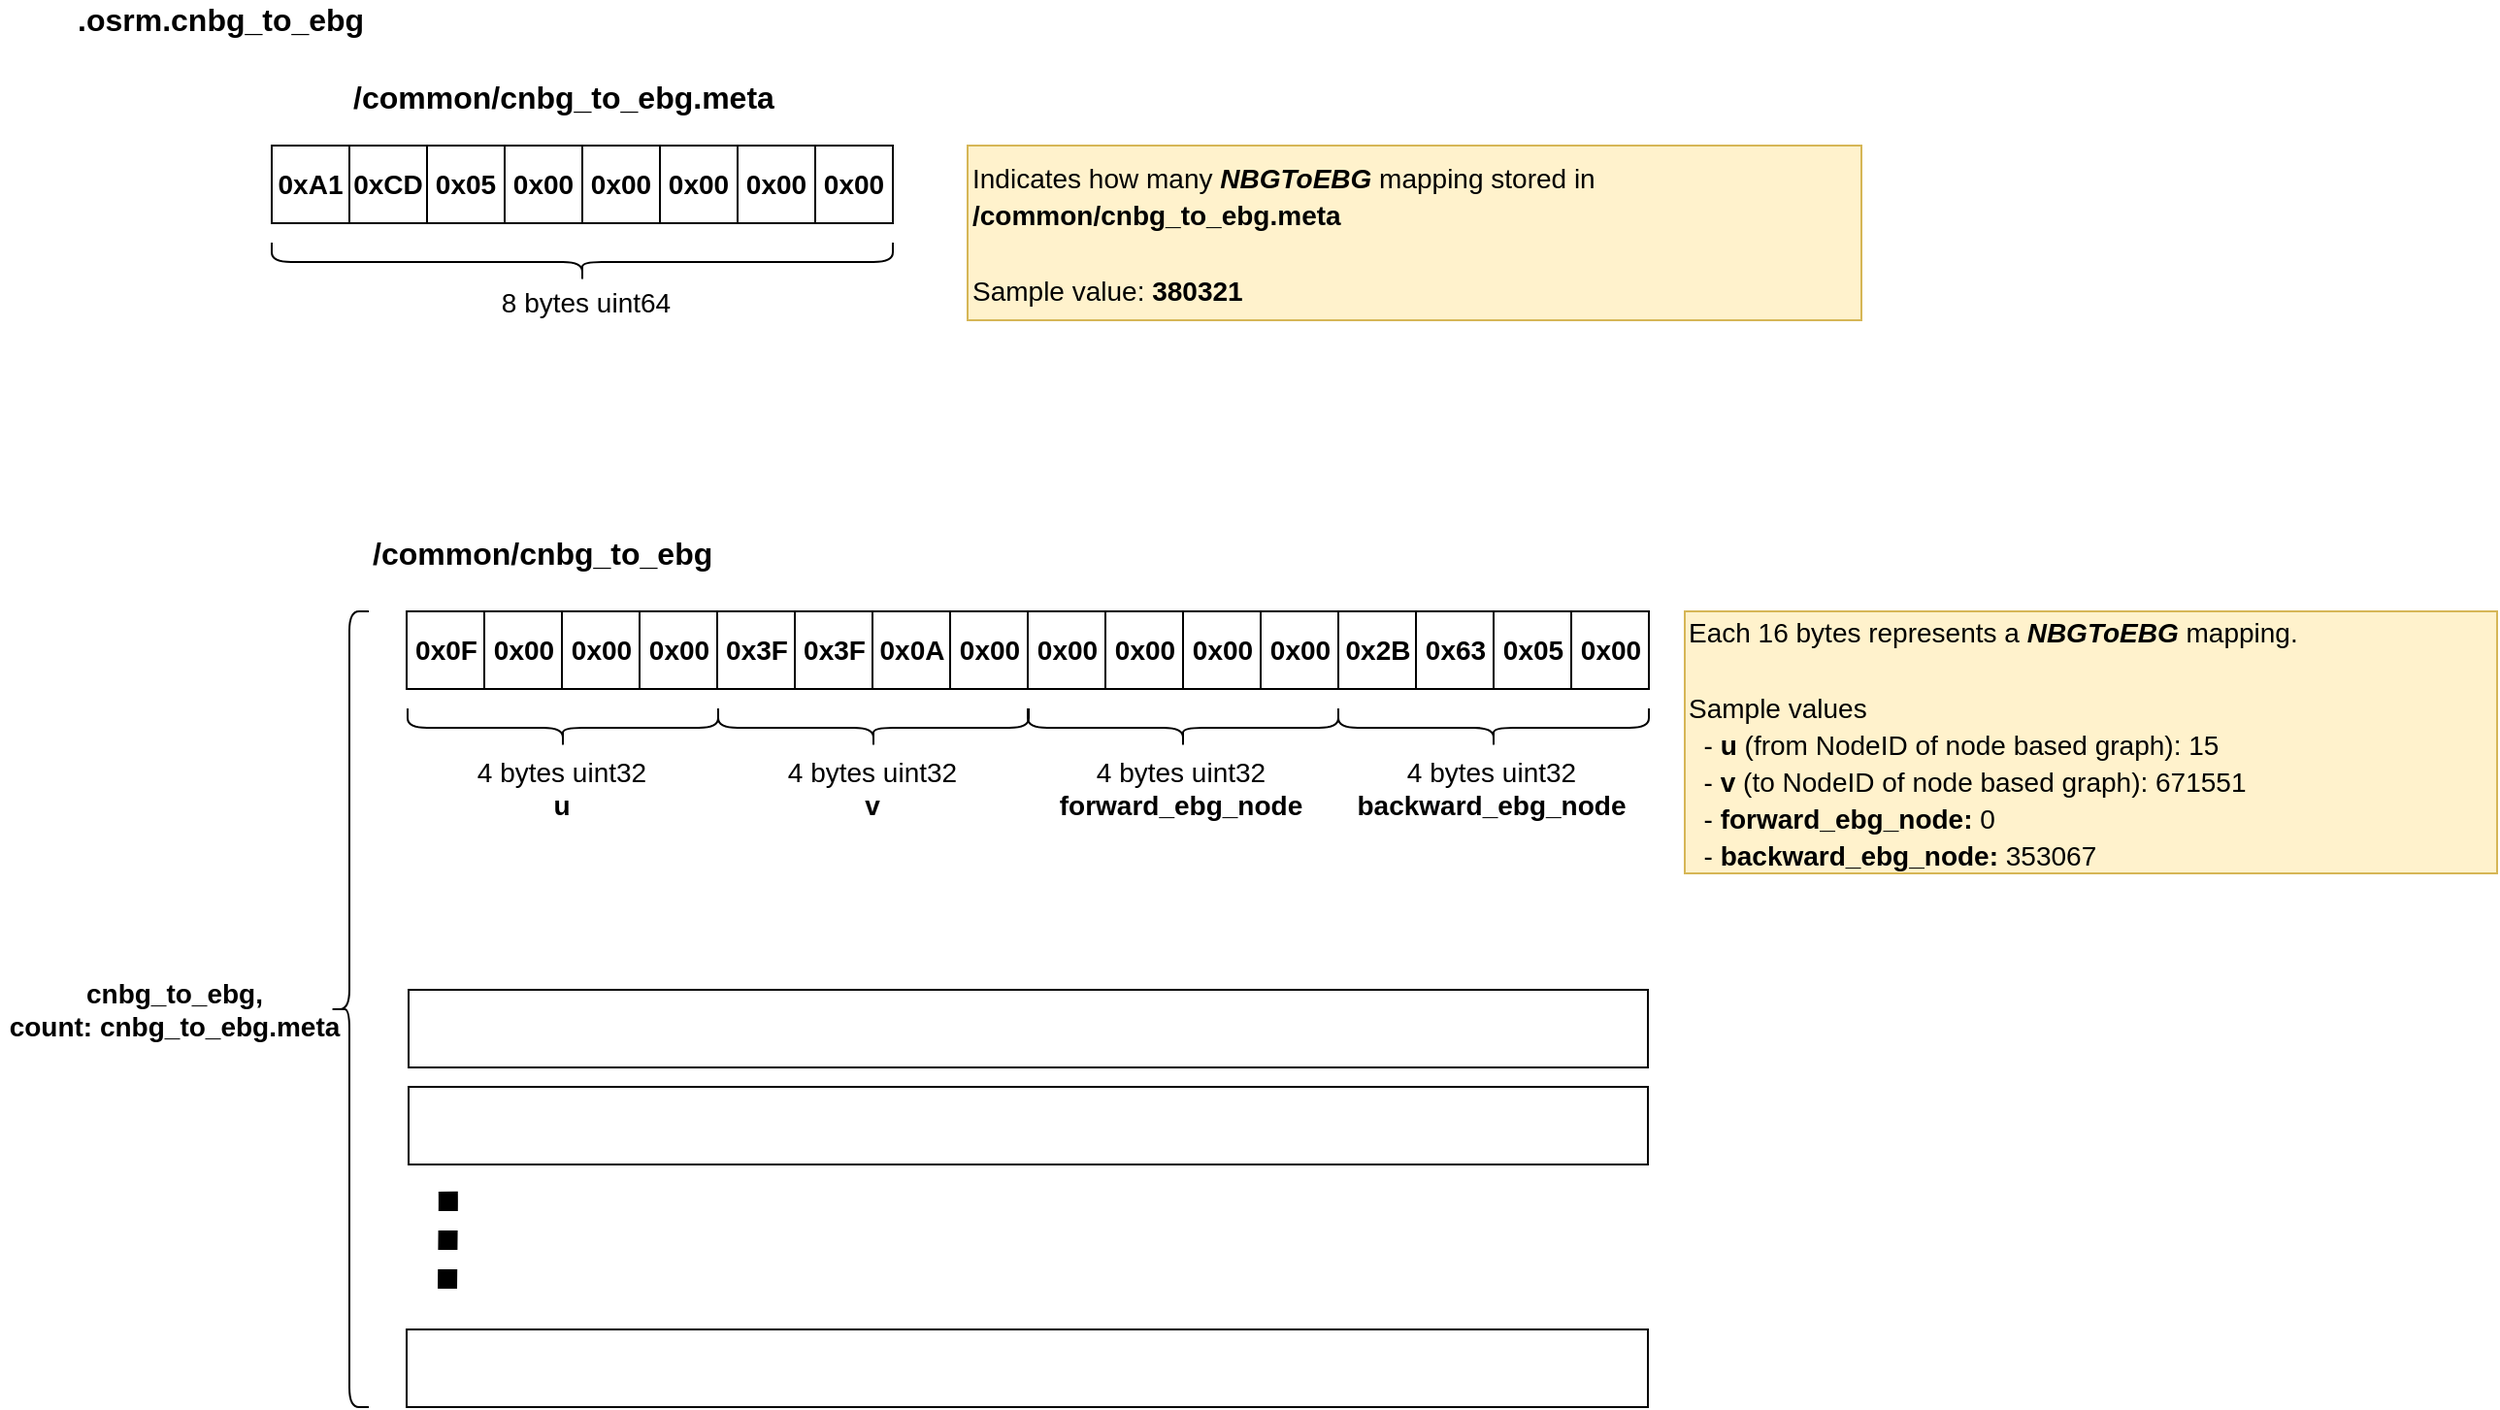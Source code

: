 <mxfile version="13.1.14" type="github"><diagram id="peSgpNI3BcgGdvSU9K40" name="Page-1"><mxGraphModel dx="1458" dy="908" grid="1" gridSize="10" guides="1" tooltips="1" connect="1" arrows="1" fold="1" page="1" pageScale="1" pageWidth="1169" pageHeight="827" math="0" shadow="0"><root><mxCell id="0"/><mxCell id="1" parent="0"/><mxCell id="VliR9g0e-GEGa0XOMWeD-1" value="0xA1" style="rounded=0;whiteSpace=wrap;html=1;fontStyle=1;fontSize=14;" parent="1" vertex="1"><mxGeometry x="141" y="85" width="40" height="40" as="geometry"/></mxCell><mxCell id="VliR9g0e-GEGa0XOMWeD-2" value="0xCD" style="rounded=0;whiteSpace=wrap;html=1;fontStyle=1;fontSize=14;" parent="1" vertex="1"><mxGeometry x="181" y="85" width="40" height="40" as="geometry"/></mxCell><mxCell id="VliR9g0e-GEGa0XOMWeD-3" value="0x05" style="rounded=0;whiteSpace=wrap;html=1;fontStyle=1;fontSize=14;" parent="1" vertex="1"><mxGeometry x="221" y="85" width="40" height="40" as="geometry"/></mxCell><mxCell id="VliR9g0e-GEGa0XOMWeD-4" value="0x00" style="rounded=0;whiteSpace=wrap;html=1;fontStyle=1;fontSize=14;" parent="1" vertex="1"><mxGeometry x="261" y="85" width="40" height="40" as="geometry"/></mxCell><mxCell id="VliR9g0e-GEGa0XOMWeD-5" value="0x00" style="rounded=0;whiteSpace=wrap;html=1;fontStyle=1;fontSize=14;" parent="1" vertex="1"><mxGeometry x="301" y="85" width="40" height="40" as="geometry"/></mxCell><mxCell id="VliR9g0e-GEGa0XOMWeD-6" value="0x00" style="rounded=0;whiteSpace=wrap;html=1;fontStyle=1;fontSize=14;" parent="1" vertex="1"><mxGeometry x="341" y="85" width="40" height="40" as="geometry"/></mxCell><mxCell id="VliR9g0e-GEGa0XOMWeD-7" value="0x00" style="rounded=0;whiteSpace=wrap;html=1;fontStyle=1;fontSize=14;" parent="1" vertex="1"><mxGeometry x="381" y="85" width="40" height="40" as="geometry"/></mxCell><mxCell id="VliR9g0e-GEGa0XOMWeD-8" value="0x00" style="rounded=0;whiteSpace=wrap;html=1;fontStyle=1;fontSize=14;" parent="1" vertex="1"><mxGeometry x="421" y="85" width="40" height="40" as="geometry"/></mxCell><mxCell id="VliR9g0e-GEGa0XOMWeD-28" value="" style="shape=curlyBracket;whiteSpace=wrap;html=1;rounded=1;fontSize=14;rotation=-90;" parent="1" vertex="1"><mxGeometry x="291" y="-15" width="20" height="320" as="geometry"/></mxCell><mxCell id="VliR9g0e-GEGa0XOMWeD-29" value="8 bytes uint64" style="text;html=1;strokeColor=none;fillColor=none;align=center;verticalAlign=middle;whiteSpace=wrap;rounded=0;fontSize=14;" parent="1" vertex="1"><mxGeometry x="221" y="156" width="164" height="20" as="geometry"/></mxCell><mxCell id="ZOe7THteKk9-Ha0sNbh8-1" value=".osrm.cnbg_to_ebg" style="text;html=1;strokeColor=none;fillColor=none;align=left;verticalAlign=middle;whiteSpace=wrap;rounded=0;fontSize=16;fontStyle=1" parent="1" vertex="1"><mxGeometry x="39" y="10" width="245" height="20" as="geometry"/></mxCell><mxCell id="1GXQoTSjyK3YCtDIwdtC-1" value="/common/cnbg_to_ebg.meta" style="text;html=1;strokeColor=none;fillColor=none;align=left;verticalAlign=middle;whiteSpace=wrap;rounded=0;fontSize=16;fontStyle=1" parent="1" vertex="1"><mxGeometry x="181" y="50" width="245" height="20" as="geometry"/></mxCell><mxCell id="1GXQoTSjyK3YCtDIwdtC-2" value="&lt;font&gt;&lt;span style=&quot;font-size: 14px&quot;&gt;&lt;span style=&quot;font-weight: normal&quot;&gt;Indicates how many &lt;/span&gt;&lt;i&gt;NBGToEBG &lt;/i&gt;&lt;span style=&quot;font-weight: normal&quot;&gt;mapping&amp;nbsp;&lt;/span&gt;&lt;span style=&quot;font-weight: normal&quot;&gt;stored in &lt;/span&gt;&lt;br&gt;&lt;/span&gt;&lt;span style=&quot;font-size: 14px&quot;&gt;/common/cnbg_to_ebg.meta&lt;br&gt;&lt;/span&gt;&lt;br&gt;&lt;span style=&quot;font-size: 14px ; font-weight: 400 ; text-align: center&quot;&gt;Sample value:&amp;nbsp;&lt;/span&gt;&lt;b style=&quot;font-size: 14px ; text-align: center&quot;&gt;380321&lt;/b&gt;&lt;br&gt;&lt;/font&gt;" style="text;html=1;strokeColor=#d6b656;fillColor=#fff2cc;align=left;verticalAlign=middle;whiteSpace=wrap;rounded=0;fontSize=16;fontStyle=1" parent="1" vertex="1"><mxGeometry x="499.5" y="85" width="460.5" height="90" as="geometry"/></mxCell><mxCell id="1GXQoTSjyK3YCtDIwdtC-5" value="/common/cnbg_to_ebg" style="text;html=1;strokeColor=none;fillColor=none;align=left;verticalAlign=middle;whiteSpace=wrap;rounded=0;fontSize=16;fontStyle=1" parent="1" vertex="1"><mxGeometry x="191" y="285" width="245" height="20" as="geometry"/></mxCell><mxCell id="1GXQoTSjyK3YCtDIwdtC-6" value="0x0F" style="rounded=0;whiteSpace=wrap;html=1;fontStyle=1;fontSize=14;" parent="1" vertex="1"><mxGeometry x="210.5" y="325" width="40" height="40" as="geometry"/></mxCell><mxCell id="1GXQoTSjyK3YCtDIwdtC-7" value="0x00" style="rounded=0;whiteSpace=wrap;html=1;fontStyle=1;fontSize=14;" parent="1" vertex="1"><mxGeometry x="250.5" y="325" width="40" height="40" as="geometry"/></mxCell><mxCell id="1GXQoTSjyK3YCtDIwdtC-8" value="0x00" style="rounded=0;whiteSpace=wrap;html=1;fontStyle=1;fontSize=14;" parent="1" vertex="1"><mxGeometry x="290.5" y="325" width="40" height="40" as="geometry"/></mxCell><mxCell id="1GXQoTSjyK3YCtDIwdtC-9" value="0x00" style="rounded=0;whiteSpace=wrap;html=1;fontStyle=1;fontSize=14;" parent="1" vertex="1"><mxGeometry x="330.5" y="325" width="40" height="40" as="geometry"/></mxCell><mxCell id="1GXQoTSjyK3YCtDIwdtC-10" value="0x3F" style="rounded=0;whiteSpace=wrap;html=1;fontStyle=1;fontSize=14;" parent="1" vertex="1"><mxGeometry x="370.5" y="325" width="40" height="40" as="geometry"/></mxCell><mxCell id="1GXQoTSjyK3YCtDIwdtC-11" value="0x3F" style="rounded=0;whiteSpace=wrap;html=1;fontStyle=1;fontSize=14;" parent="1" vertex="1"><mxGeometry x="410.5" y="325" width="40" height="40" as="geometry"/></mxCell><mxCell id="1GXQoTSjyK3YCtDIwdtC-12" value="0x0A" style="rounded=0;whiteSpace=wrap;html=1;fontStyle=1;fontSize=14;" parent="1" vertex="1"><mxGeometry x="450.5" y="325" width="40" height="40" as="geometry"/></mxCell><mxCell id="1GXQoTSjyK3YCtDIwdtC-13" value="0x00" style="rounded=0;whiteSpace=wrap;html=1;fontStyle=1;fontSize=14;" parent="1" vertex="1"><mxGeometry x="490.5" y="325" width="40" height="40" as="geometry"/></mxCell><mxCell id="1GXQoTSjyK3YCtDIwdtC-14" value="" style="shape=curlyBracket;whiteSpace=wrap;html=1;rounded=1;fontSize=14;rotation=-90;" parent="1" vertex="1"><mxGeometry x="281" y="305" width="20" height="160" as="geometry"/></mxCell><mxCell id="1GXQoTSjyK3YCtDIwdtC-15" value="4 bytes uint32&lt;br&gt;&lt;b&gt;u&lt;/b&gt;&lt;b&gt;&lt;br&gt;&lt;/b&gt;" style="text;html=1;strokeColor=none;fillColor=none;align=center;verticalAlign=middle;whiteSpace=wrap;rounded=0;fontSize=14;" parent="1" vertex="1"><mxGeometry x="191" y="388.5" width="199" height="55" as="geometry"/></mxCell><mxCell id="1GXQoTSjyK3YCtDIwdtC-24" value="" style="shape=curlyBracket;whiteSpace=wrap;html=1;rounded=1;fontSize=14;rotation=-90;" parent="1" vertex="1"><mxGeometry x="441" y="305" width="20" height="160" as="geometry"/></mxCell><mxCell id="1GXQoTSjyK3YCtDIwdtC-30" value="&lt;span style=&quot;font-size: 14px&quot;&gt;&lt;span style=&quot;font-weight: 400&quot;&gt;Each 16 bytes represents a &lt;/span&gt;&lt;i&gt;NBGToEBG &lt;/i&gt;&lt;span style=&quot;font-weight: normal&quot;&gt;mapping&lt;/span&gt;&lt;span style=&quot;font-weight: 400&quot;&gt;.&lt;/span&gt;&lt;br&gt;&lt;br&gt;&lt;span style=&quot;font-weight: 400&quot;&gt;Sample values&lt;/span&gt;&lt;br&gt;&lt;span style=&quot;font-weight: 400&quot;&gt;&amp;nbsp; - &lt;/span&gt;u&lt;span style=&quot;font-weight: 400&quot;&gt; (&lt;/span&gt;&lt;/span&gt;&lt;span style=&quot;font-size: 14px ; font-weight: 400&quot;&gt;from&amp;nbsp;&lt;/span&gt;&lt;span style=&quot;font-size: 14px&quot;&gt;&lt;span style=&quot;font-weight: 400&quot;&gt;NodeID of node based graph): 15&lt;/span&gt;&lt;/span&gt;&lt;span style=&quot;font-size: 14px&quot;&gt;&lt;br&gt;&lt;/span&gt;&lt;span style=&quot;font-size: 14px&quot;&gt;&lt;span style=&quot;font-weight: 400&quot;&gt;&amp;nbsp; - &lt;/span&gt;v&lt;span style=&quot;font-weight: 400&quot;&gt; (&lt;/span&gt;&lt;/span&gt;&lt;span style=&quot;font-size: 14px ; font-weight: 400&quot;&gt;to&amp;nbsp;&lt;/span&gt;&lt;span style=&quot;font-size: 14px&quot;&gt;&lt;span style=&quot;font-weight: 400&quot;&gt;NodeID of node based graph): 671551&lt;br&gt;&lt;/span&gt;&lt;/span&gt;&lt;span style=&quot;font-size: 14px&quot;&gt;&amp;nbsp; &lt;span style=&quot;font-weight: normal&quot;&gt;-&lt;/span&gt; forward_ebg_node: &lt;span style=&quot;font-weight: normal&quot;&gt;0&lt;/span&gt;&lt;br&gt;&amp;nbsp; &lt;span style=&quot;font-weight: normal&quot;&gt;-&lt;/span&gt; backward_ebg_node: &lt;span style=&quot;font-weight: normal&quot;&gt;353067&lt;/span&gt;&lt;br&gt;&lt;/span&gt;" style="text;html=1;strokeColor=#d6b656;fillColor=#fff2cc;align=left;verticalAlign=middle;whiteSpace=wrap;rounded=0;fontSize=16;fontStyle=1" parent="1" vertex="1"><mxGeometry x="869" y="325" width="418.5" height="135" as="geometry"/></mxCell><mxCell id="1GXQoTSjyK3YCtDIwdtC-31" value="" style="shape=curlyBracket;whiteSpace=wrap;html=1;rounded=1;fontSize=14;rotation=0;" parent="1" vertex="1"><mxGeometry x="171" y="325" width="20" height="410" as="geometry"/></mxCell><mxCell id="1GXQoTSjyK3YCtDIwdtC-32" value="" style="rounded=0;whiteSpace=wrap;html=1;" parent="1" vertex="1"><mxGeometry x="211.5" y="520" width="638.5" height="40" as="geometry"/></mxCell><mxCell id="1GXQoTSjyK3YCtDIwdtC-33" value="" style="rounded=0;whiteSpace=wrap;html=1;" parent="1" vertex="1"><mxGeometry x="211.5" y="570" width="638.5" height="40" as="geometry"/></mxCell><mxCell id="1GXQoTSjyK3YCtDIwdtC-34" value="" style="endArrow=none;dashed=1;html=1;strokeWidth=10;strokeColor=#000000;rounded=1;dashPattern=1 1;" parent="1" edge="1"><mxGeometry width="50" height="50" relative="1" as="geometry"><mxPoint x="231.5" y="674" as="sourcePoint"/><mxPoint x="231.5" y="614" as="targetPoint"/><Array as="points"><mxPoint x="232" y="624"/></Array></mxGeometry></mxCell><mxCell id="1GXQoTSjyK3YCtDIwdtC-35" value="&lt;b&gt;cnbg_to_ebg, &lt;br&gt;count: cnbg_to_ebg.meta&lt;/b&gt;" style="text;html=1;strokeColor=none;fillColor=none;align=center;verticalAlign=middle;whiteSpace=wrap;rounded=0;fontSize=14;" parent="1" vertex="1"><mxGeometry x="1" y="497.5" width="180" height="65" as="geometry"/></mxCell><mxCell id="1GXQoTSjyK3YCtDIwdtC-36" value="" style="rounded=0;whiteSpace=wrap;html=1;" parent="1" vertex="1"><mxGeometry x="210.5" y="695" width="639.5" height="40" as="geometry"/></mxCell><mxCell id="1GXQoTSjyK3YCtDIwdtC-38" value="4 bytes uint32&lt;br&gt;&lt;b&gt;v&lt;/b&gt;&lt;b&gt;&lt;br&gt;&lt;/b&gt;" style="text;html=1;strokeColor=none;fillColor=none;align=center;verticalAlign=middle;whiteSpace=wrap;rounded=0;fontSize=14;" parent="1" vertex="1"><mxGeometry x="350.5" y="388.5" width="199" height="55" as="geometry"/></mxCell><mxCell id="FRIsnZRjF4XFkGtiyFKS-1" value="0x00" style="rounded=0;whiteSpace=wrap;html=1;fontStyle=1;fontSize=14;" vertex="1" parent="1"><mxGeometry x="530.5" y="325" width="40" height="40" as="geometry"/></mxCell><mxCell id="FRIsnZRjF4XFkGtiyFKS-2" value="0x00" style="rounded=0;whiteSpace=wrap;html=1;fontStyle=1;fontSize=14;" vertex="1" parent="1"><mxGeometry x="570.5" y="325" width="40" height="40" as="geometry"/></mxCell><mxCell id="FRIsnZRjF4XFkGtiyFKS-3" value="0x00" style="rounded=0;whiteSpace=wrap;html=1;fontStyle=1;fontSize=14;" vertex="1" parent="1"><mxGeometry x="610.5" y="325" width="40" height="40" as="geometry"/></mxCell><mxCell id="FRIsnZRjF4XFkGtiyFKS-4" value="0x00" style="rounded=0;whiteSpace=wrap;html=1;fontStyle=1;fontSize=14;" vertex="1" parent="1"><mxGeometry x="650.5" y="325" width="40" height="40" as="geometry"/></mxCell><mxCell id="FRIsnZRjF4XFkGtiyFKS-5" value="0x2B" style="rounded=0;whiteSpace=wrap;html=1;fontStyle=1;fontSize=14;" vertex="1" parent="1"><mxGeometry x="690.5" y="325" width="40" height="40" as="geometry"/></mxCell><mxCell id="FRIsnZRjF4XFkGtiyFKS-6" value="0x63" style="rounded=0;whiteSpace=wrap;html=1;fontStyle=1;fontSize=14;" vertex="1" parent="1"><mxGeometry x="730.5" y="325" width="40" height="40" as="geometry"/></mxCell><mxCell id="FRIsnZRjF4XFkGtiyFKS-7" value="0x05" style="rounded=0;whiteSpace=wrap;html=1;fontStyle=1;fontSize=14;" vertex="1" parent="1"><mxGeometry x="770.5" y="325" width="40" height="40" as="geometry"/></mxCell><mxCell id="FRIsnZRjF4XFkGtiyFKS-8" value="0x00" style="rounded=0;whiteSpace=wrap;html=1;fontStyle=1;fontSize=14;" vertex="1" parent="1"><mxGeometry x="810.5" y="325" width="40" height="40" as="geometry"/></mxCell><mxCell id="FRIsnZRjF4XFkGtiyFKS-11" value="" style="shape=curlyBracket;whiteSpace=wrap;html=1;rounded=1;fontSize=14;rotation=-90;" vertex="1" parent="1"><mxGeometry x="600.5" y="305" width="20" height="160" as="geometry"/></mxCell><mxCell id="FRIsnZRjF4XFkGtiyFKS-12" value="4 bytes uint32&lt;br&gt;&lt;b&gt;forward_ebg_node&lt;/b&gt;" style="text;html=1;strokeColor=none;fillColor=none;align=center;verticalAlign=middle;whiteSpace=wrap;rounded=0;fontSize=14;" vertex="1" parent="1"><mxGeometry x="510" y="388.5" width="199" height="55" as="geometry"/></mxCell><mxCell id="FRIsnZRjF4XFkGtiyFKS-13" value="" style="shape=curlyBracket;whiteSpace=wrap;html=1;rounded=1;fontSize=14;rotation=-90;" vertex="1" parent="1"><mxGeometry x="760.5" y="305" width="20" height="160" as="geometry"/></mxCell><mxCell id="FRIsnZRjF4XFkGtiyFKS-14" value="4 bytes uint32&lt;br&gt;&lt;b&gt;backward_ebg_node&lt;/b&gt;" style="text;html=1;strokeColor=none;fillColor=none;align=center;verticalAlign=middle;whiteSpace=wrap;rounded=0;fontSize=14;" vertex="1" parent="1"><mxGeometry x="670" y="388.5" width="199" height="55" as="geometry"/></mxCell></root></mxGraphModel></diagram></mxfile>